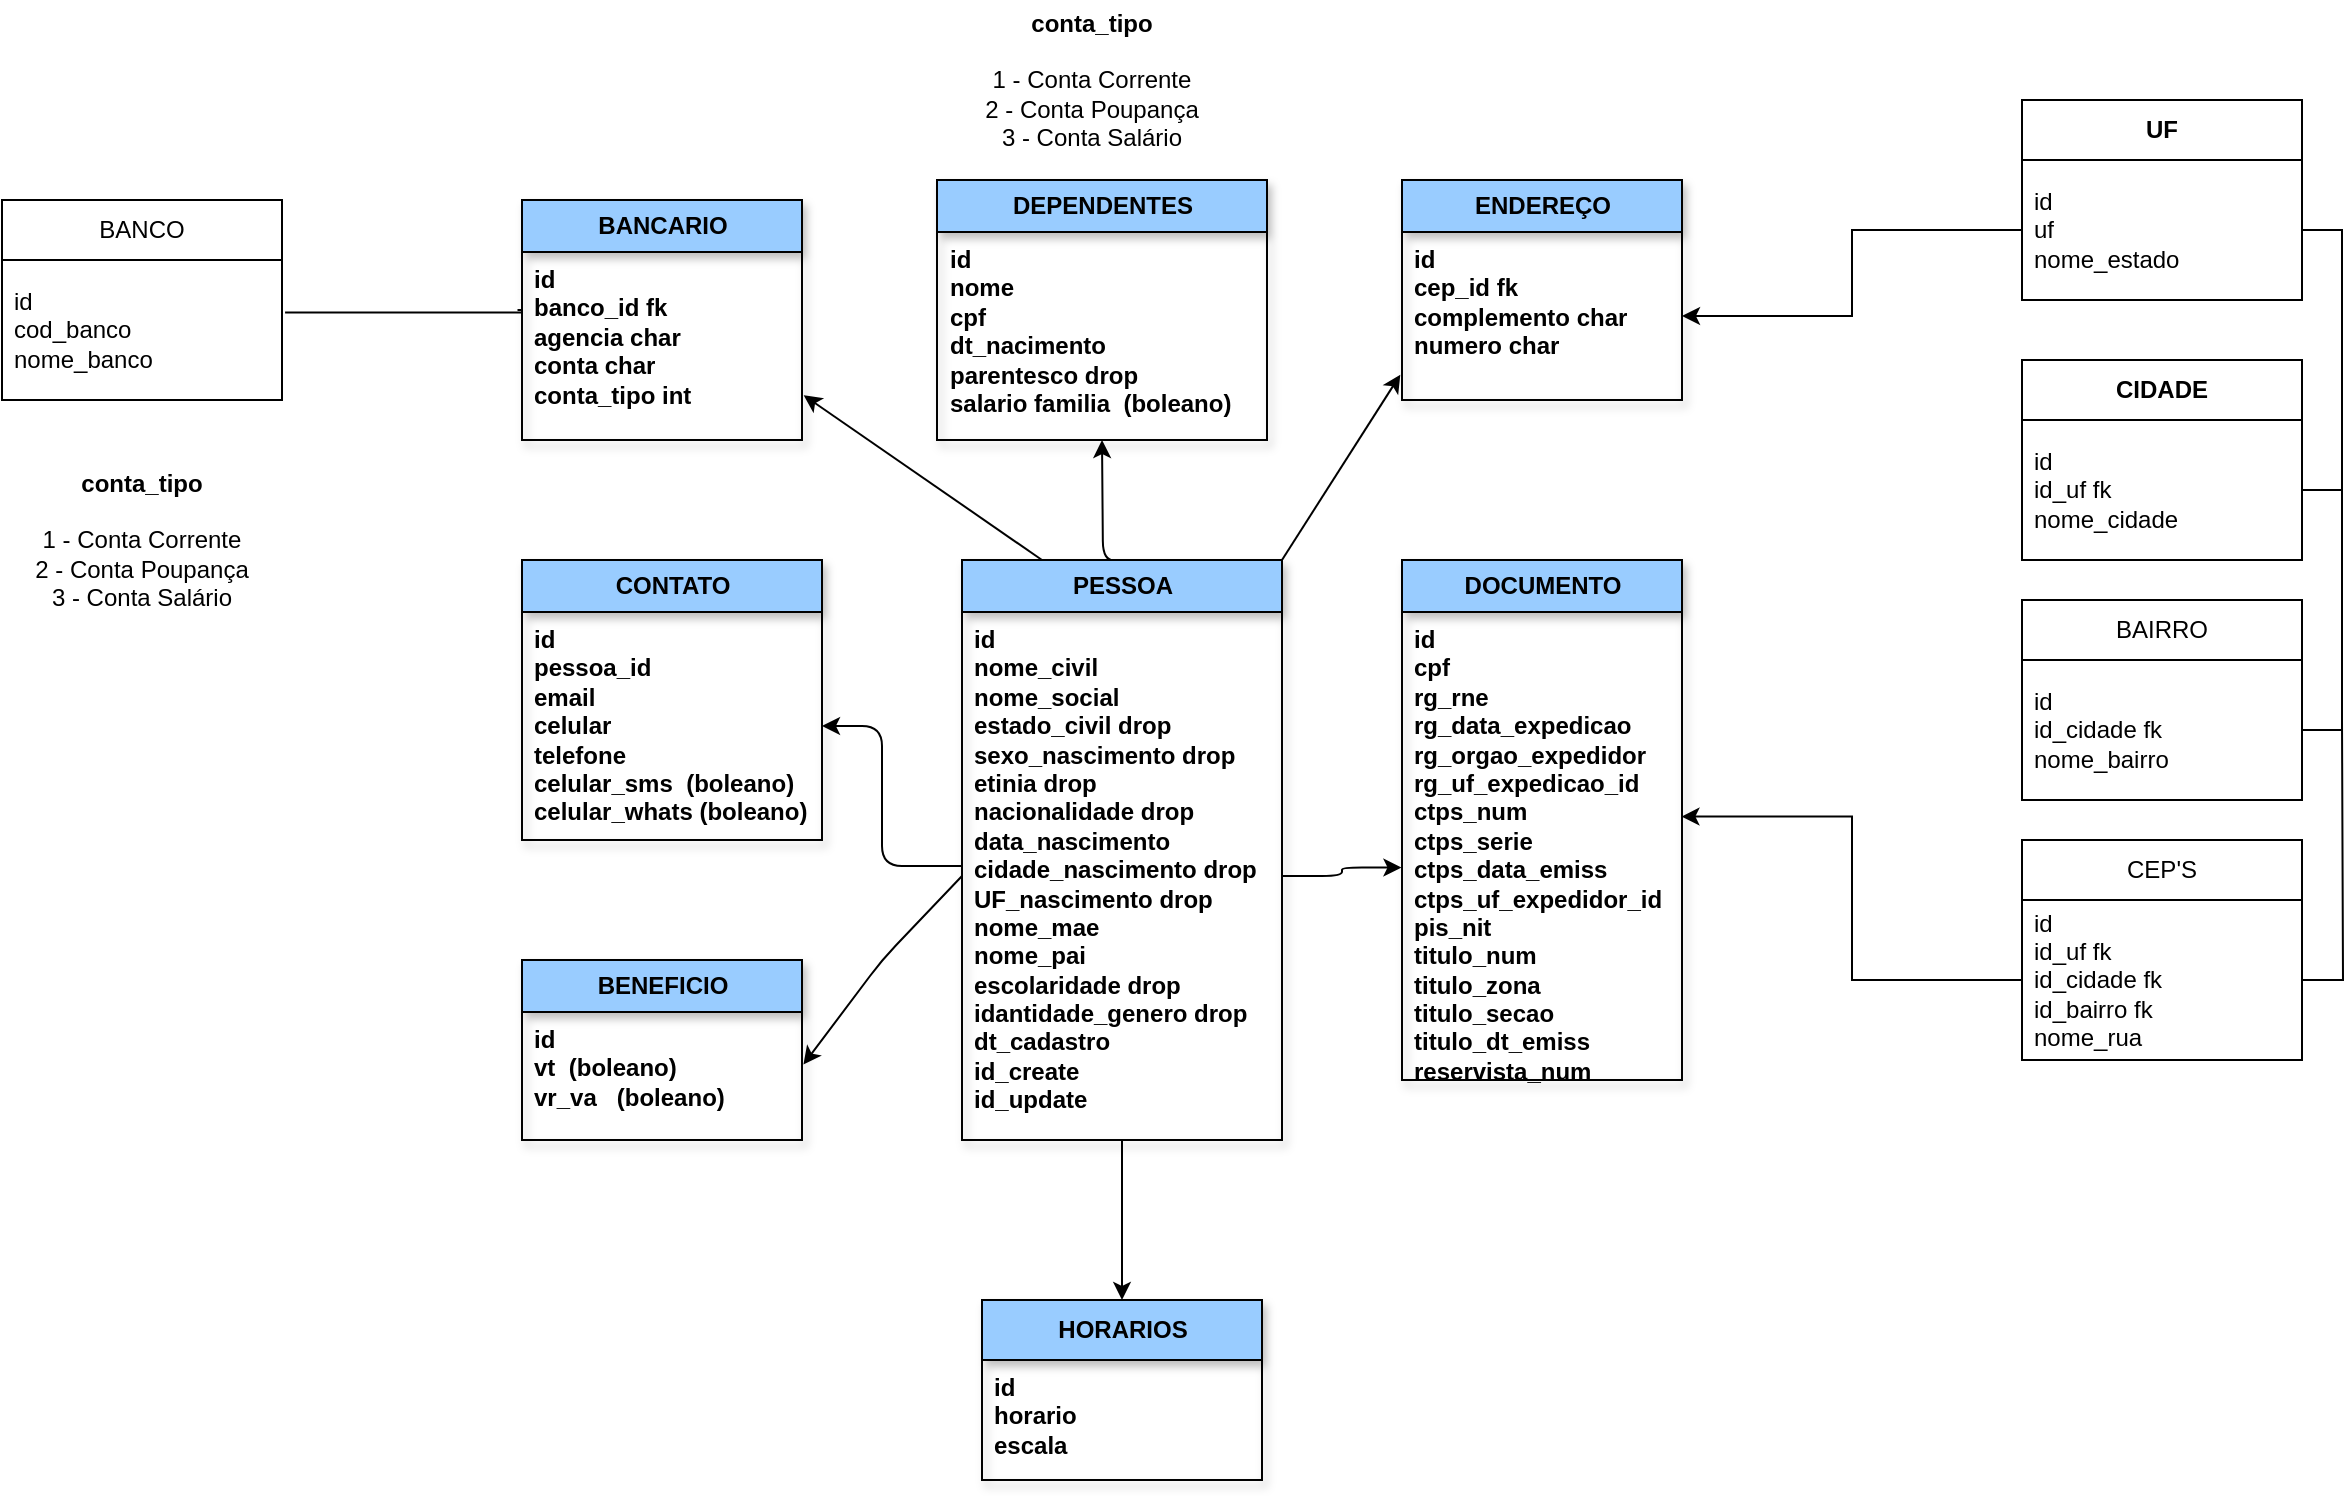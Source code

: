 <mxfile version="28.0.7">
  <diagram name="Página-1" id="O7C1xC7Q8GplFvh0ulun">
    <mxGraphModel dx="897" dy="450" grid="1" gridSize="10" guides="1" tooltips="1" connect="1" arrows="1" fold="1" page="1" pageScale="1" pageWidth="827" pageHeight="1169" math="0" shadow="0">
      <root>
        <mxCell id="0" />
        <mxCell id="1" parent="0" />
        <mxCell id="J4fAB6qt3DkY3SHolNCK-94" value="&lt;b&gt;UF&lt;/b&gt;" style="swimlane;fontStyle=0;childLayout=stackLayout;horizontal=1;startSize=30;horizontalStack=0;resizeParent=1;resizeParentMax=0;resizeLast=0;collapsible=1;marginBottom=0;whiteSpace=wrap;html=1;fillColor=light-dark(#FFFFFF,#1E4A76);" vertex="1" parent="1">
          <mxGeometry x="1270" y="380" width="140" height="100" as="geometry" />
        </mxCell>
        <mxCell id="J4fAB6qt3DkY3SHolNCK-96" value="id&lt;div&gt;uf&lt;/div&gt;&lt;div&gt;nome_estado&lt;/div&gt;" style="text;strokeColor=none;fillColor=none;align=left;verticalAlign=middle;spacingLeft=4;spacingRight=4;overflow=hidden;points=[[0,0.5],[1,0.5]];portConstraint=eastwest;rotatable=0;whiteSpace=wrap;html=1;" vertex="1" parent="J4fAB6qt3DkY3SHolNCK-94">
          <mxGeometry y="30" width="140" height="70" as="geometry" />
        </mxCell>
        <mxCell id="J4fAB6qt3DkY3SHolNCK-24" value="&lt;b&gt;CONTATO&lt;/b&gt;" style="swimlane;fontStyle=0;childLayout=stackLayout;horizontal=1;startSize=26;fillColor=#99CCFF;horizontalStack=0;resizeParent=1;resizeParentMax=0;resizeLast=0;collapsible=1;marginBottom=0;html=1;shadow=1;" vertex="1" parent="1">
          <mxGeometry x="520" y="610" width="150" height="140" as="geometry" />
        </mxCell>
        <mxCell id="J4fAB6qt3DkY3SHolNCK-25" value="&lt;b&gt;id&amp;nbsp;&lt;/b&gt;&lt;div&gt;&lt;b&gt;pessoa_id&lt;/b&gt;&lt;/div&gt;&lt;div&gt;&lt;b&gt;email&lt;/b&gt;&lt;/div&gt;&lt;div&gt;&lt;b&gt;celular&lt;/b&gt;&lt;/div&gt;&lt;div&gt;&lt;b&gt;telefone&lt;/b&gt;&lt;/div&gt;&lt;div&gt;&lt;b&gt;celular_sms&amp;nbsp;&lt;/b&gt;&lt;b style=&quot;background-color: transparent; color: light-dark(rgb(0, 0, 0), rgb(255, 255, 255));&quot;&gt;&amp;nbsp;&lt;/b&gt;&lt;b style=&quot;background-color: transparent; color: light-dark(rgb(0, 0, 0), rgb(255, 255, 255));&quot;&gt;(&lt;/b&gt;&lt;b style=&quot;background-color: transparent; color: light-dark(rgb(0, 0, 0), rgb(255, 255, 255));&quot;&gt;&lt;font style=&quot;color: light-dark(rgb(0, 0, 0), rgb(235, 0, 0));&quot;&gt;boleano&lt;/font&gt;&lt;/b&gt;&lt;b style=&quot;background-color: transparent; color: light-dark(rgb(0, 0, 0), rgb(255, 255, 255));&quot;&gt;)&lt;/b&gt;&lt;/div&gt;&lt;div&gt;&lt;b style=&quot;background-color: transparent; color: light-dark(rgb(0, 0, 0), rgb(255, 255, 255));&quot;&gt;celular_whats&amp;nbsp;&lt;/b&gt;&lt;b style=&quot;background-color: transparent; color: light-dark(rgb(0, 0, 0), rgb(255, 255, 255));&quot;&gt;(&lt;/b&gt;&lt;b style=&quot;background-color: transparent; color: light-dark(rgb(0, 0, 0), rgb(255, 255, 255));&quot;&gt;&lt;font style=&quot;color: light-dark(rgb(0, 0, 0), rgb(235, 0, 0));&quot;&gt;boleano&lt;/font&gt;&lt;/b&gt;&lt;b style=&quot;background-color: transparent; color: light-dark(rgb(0, 0, 0), rgb(255, 255, 255));&quot;&gt;)&lt;/b&gt;&lt;/div&gt;" style="text;strokeColor=none;fillColor=none;align=left;verticalAlign=top;spacingLeft=4;spacingRight=4;overflow=hidden;rotatable=0;points=[[0,0.5],[1,0.5]];portConstraint=eastwest;whiteSpace=wrap;html=1;shadow=1;" vertex="1" parent="J4fAB6qt3DkY3SHolNCK-24">
          <mxGeometry y="26" width="150" height="114" as="geometry" />
        </mxCell>
        <mxCell id="J4fAB6qt3DkY3SHolNCK-26" style="edgeStyle=orthogonalEdgeStyle;html=1;exitX=0.5;exitY=0;exitDx=0;exitDy=0;" edge="1" parent="1">
          <mxGeometry relative="1" as="geometry">
            <mxPoint x="822.05" y="610" as="sourcePoint" />
            <mxPoint x="810" y="550" as="targetPoint" />
          </mxGeometry>
        </mxCell>
        <mxCell id="J4fAB6qt3DkY3SHolNCK-27" style="edgeStyle=none;html=1;exitX=0.25;exitY=0;exitDx=0;exitDy=0;entryX=1.006;entryY=0.762;entryDx=0;entryDy=0;entryPerimeter=0;" edge="1" parent="1" source="J4fAB6qt3DkY3SHolNCK-28" target="J4fAB6qt3DkY3SHolNCK-37">
          <mxGeometry relative="1" as="geometry">
            <mxPoint x="670" y="560" as="targetPoint" />
          </mxGeometry>
        </mxCell>
        <mxCell id="J4fAB6qt3DkY3SHolNCK-28" value="&lt;b&gt;PESSOA&lt;/b&gt;" style="swimlane;fontStyle=0;childLayout=stackLayout;horizontal=1;startSize=26;fillColor=#99CCFF;horizontalStack=0;resizeParent=1;resizeParentMax=0;resizeLast=0;collapsible=1;marginBottom=0;html=1;shadow=1;" vertex="1" parent="1">
          <mxGeometry x="740" y="610" width="160" height="290" as="geometry">
            <mxRectangle x="-490" y="-930" width="90" height="30" as="alternateBounds" />
          </mxGeometry>
        </mxCell>
        <mxCell id="J4fAB6qt3DkY3SHolNCK-29" value="&lt;b&gt;id&lt;/b&gt;&lt;div&gt;&lt;b&gt;nome_civil&lt;/b&gt;&lt;/div&gt;&lt;div&gt;&lt;b&gt;nome_social&lt;/b&gt;&lt;/div&gt;&lt;div&gt;&lt;b&gt;estado_civil &lt;font style=&quot;color: light-dark(rgb(0, 0, 0), rgb(15, 211, 255));&quot;&gt;drop&lt;/font&gt;&lt;/b&gt;&lt;/div&gt;&lt;div&gt;&lt;b&gt;sexo_nascimento&amp;nbsp;&lt;/b&gt;&lt;b style=&quot;background-color: transparent; color: light-dark(rgb(0, 0, 0), rgb(255, 255, 255));&quot;&gt;&lt;font style=&quot;color: light-dark(rgb(0, 0, 0), rgb(15, 211, 255));&quot;&gt;drop&lt;/font&gt;&lt;/b&gt;&lt;/div&gt;&lt;div&gt;&lt;b&gt;etinia&amp;nbsp;&lt;/b&gt;&lt;b style=&quot;background-color: transparent; color: light-dark(rgb(0, 0, 0), rgb(255, 255, 255));&quot;&gt;&lt;font style=&quot;color: light-dark(rgb(0, 0, 0), rgb(15, 211, 255));&quot;&gt;drop&lt;/font&gt;&lt;/b&gt;&lt;/div&gt;&lt;div&gt;&lt;b&gt;nacionalidade&amp;nbsp;&lt;/b&gt;&lt;b style=&quot;background-color: transparent; color: light-dark(rgb(0, 0, 0), rgb(255, 255, 255));&quot;&gt;&lt;font style=&quot;color: light-dark(rgb(0, 0, 0), rgb(15, 211, 255));&quot;&gt;drop&lt;/font&gt;&lt;/b&gt;&lt;/div&gt;&lt;div&gt;&lt;b&gt;data_nascimento&amp;nbsp;&lt;/b&gt;&lt;/div&gt;&lt;div&gt;&lt;b&gt;cidade_nascimento&amp;nbsp;&lt;/b&gt;&lt;b style=&quot;background-color: transparent; color: light-dark(rgb(0, 0, 0), rgb(255, 255, 255));&quot;&gt;&lt;font style=&quot;color: light-dark(rgb(0, 0, 0), rgb(15, 211, 255));&quot;&gt;drop&lt;/font&gt;&lt;/b&gt;&lt;/div&gt;&lt;div&gt;&lt;b&gt;UF_nascimento&amp;nbsp;&lt;/b&gt;&lt;b style=&quot;background-color: transparent; color: light-dark(rgb(0, 0, 0), rgb(255, 255, 255));&quot;&gt;&lt;font style=&quot;color: light-dark(rgb(0, 0, 0), rgb(15, 211, 255));&quot;&gt;drop&lt;/font&gt;&lt;/b&gt;&lt;/div&gt;&lt;div&gt;&lt;b&gt;nome_mae&lt;/b&gt;&lt;/div&gt;&lt;div&gt;&lt;b&gt;nome_pai&lt;/b&gt;&lt;/div&gt;&lt;div&gt;&lt;b&gt;escolaridade&amp;nbsp;&lt;/b&gt;&lt;b style=&quot;background-color: transparent; color: light-dark(rgb(0, 0, 0), rgb(255, 255, 255));&quot;&gt;&lt;font style=&quot;color: light-dark(rgb(0, 0, 0), rgb(15, 211, 255));&quot;&gt;drop&lt;/font&gt;&lt;/b&gt;&lt;/div&gt;&lt;div&gt;&lt;b&gt;idantidade_genero&amp;nbsp;&lt;/b&gt;&lt;b style=&quot;background-color: transparent; color: light-dark(rgb(0, 0, 0), rgb(255, 255, 255));&quot;&gt;&lt;font style=&quot;color: light-dark(rgb(0, 0, 0), rgb(15, 211, 255));&quot;&gt;drop&lt;/font&gt;&lt;/b&gt;&lt;/div&gt;&lt;div&gt;&lt;b&gt;dt_cadastro&amp;nbsp;&lt;/b&gt;&lt;/div&gt;&lt;div&gt;&lt;b&gt;id_create&lt;/b&gt;&lt;/div&gt;&lt;div&gt;&lt;b&gt;id_update&lt;/b&gt;&lt;/div&gt;" style="text;strokeColor=none;fillColor=none;align=left;verticalAlign=top;spacingLeft=4;spacingRight=4;overflow=hidden;rotatable=0;points=[[0,0.5],[1,0.5]];portConstraint=eastwest;whiteSpace=wrap;html=1;shadow=1;" vertex="1" parent="J4fAB6qt3DkY3SHolNCK-28">
          <mxGeometry y="26" width="160" height="264" as="geometry" />
        </mxCell>
        <mxCell id="J4fAB6qt3DkY3SHolNCK-30" value="&lt;b&gt;DOCUMENTO&lt;/b&gt;" style="swimlane;fontStyle=0;childLayout=stackLayout;horizontal=1;startSize=26;fillColor=#99CCFF;horizontalStack=0;resizeParent=1;resizeParentMax=0;resizeLast=0;collapsible=1;marginBottom=0;html=1;shadow=1;" vertex="1" parent="1">
          <mxGeometry x="960" y="610" width="140" height="260" as="geometry" />
        </mxCell>
        <mxCell id="J4fAB6qt3DkY3SHolNCK-31" value="&lt;div&gt;&lt;b&gt;&lt;font&gt;id&lt;/font&gt;&lt;/b&gt;&lt;/div&gt;&lt;b&gt;&lt;font&gt;cpf&lt;/font&gt;&lt;/b&gt;&lt;div&gt;&lt;b&gt;&lt;font&gt;rg_rne&lt;/font&gt;&lt;/b&gt;&lt;/div&gt;&lt;div&gt;&lt;b&gt;&lt;font&gt;rg_data_expedicao&lt;/font&gt;&lt;/b&gt;&lt;/div&gt;&lt;div&gt;&lt;b&gt;&lt;font&gt;rg_orgao_expedidor&lt;/font&gt;&lt;/b&gt;&lt;/div&gt;&lt;div&gt;&lt;b&gt;rg_uf_expedicao_id&lt;/b&gt;&lt;/div&gt;&lt;div&gt;&lt;b&gt;&lt;font&gt;ctps_num&lt;/font&gt;&lt;/b&gt;&lt;/div&gt;&lt;div&gt;&lt;b&gt;&lt;font&gt;ctps_serie&lt;/font&gt;&lt;/b&gt;&lt;/div&gt;&lt;div&gt;&lt;span&gt;&lt;b style=&quot;&quot;&gt;&lt;font&gt;ctps_data_emiss&lt;/font&gt;&lt;/b&gt;&lt;/span&gt;&lt;/div&gt;&lt;div&gt;&lt;span&gt;&lt;b&gt;&lt;font&gt;ctps_uf_expedidor_id&lt;/font&gt;&lt;/b&gt;&lt;/span&gt;&lt;/div&gt;&lt;div&gt;&lt;span&gt;&lt;b&gt;&lt;font&gt;pis_nit&lt;/font&gt;&lt;/b&gt;&lt;/span&gt;&lt;/div&gt;&lt;div&gt;&lt;span&gt;&lt;b&gt;&lt;font&gt;titulo_num&lt;/font&gt;&lt;/b&gt;&lt;/span&gt;&lt;/div&gt;&lt;div&gt;&lt;span&gt;&lt;b&gt;&lt;font&gt;titulo_zona&lt;/font&gt;&lt;/b&gt;&lt;/span&gt;&lt;/div&gt;&lt;div&gt;&lt;span&gt;&lt;b&gt;&lt;font&gt;titulo_secao&lt;/font&gt;&lt;/b&gt;&lt;/span&gt;&lt;/div&gt;&lt;div&gt;&lt;span&gt;&lt;b&gt;&lt;font&gt;titulo_dt_emiss&lt;/font&gt;&lt;/b&gt;&lt;/span&gt;&lt;/div&gt;&lt;div&gt;&lt;span&gt;&lt;b style=&quot;&quot;&gt;&lt;font style=&quot;&quot;&gt;&lt;font&gt;reservista_num&lt;/font&gt;&lt;/font&gt;&lt;/b&gt;&lt;/span&gt;&lt;/div&gt;" style="text;strokeColor=none;fillColor=none;align=left;verticalAlign=top;spacingLeft=4;spacingRight=4;overflow=hidden;rotatable=0;points=[[0,0.5],[1,0.5]];portConstraint=eastwest;whiteSpace=wrap;html=1;shadow=1;" vertex="1" parent="J4fAB6qt3DkY3SHolNCK-30">
          <mxGeometry y="26" width="140" height="234" as="geometry" />
        </mxCell>
        <mxCell id="J4fAB6qt3DkY3SHolNCK-32" value="&lt;b&gt;ENDEREÇO&lt;/b&gt;" style="swimlane;fontStyle=0;childLayout=stackLayout;horizontal=1;startSize=26;fillColor=#99CCFF;horizontalStack=0;resizeParent=1;resizeParentMax=0;resizeLast=0;collapsible=1;marginBottom=0;html=1;shadow=1;" vertex="1" parent="1">
          <mxGeometry x="960" y="420" width="140" height="110" as="geometry" />
        </mxCell>
        <mxCell id="J4fAB6qt3DkY3SHolNCK-33" value="&lt;div&gt;&lt;b style=&quot;background-color: transparent;&quot;&gt;id&lt;/b&gt;&lt;/div&gt;&lt;div&gt;&lt;b style=&quot;background-color: transparent;&quot;&gt;cep_id&amp;nbsp;&lt;/b&gt;&lt;b style=&quot;background-color: transparent;&quot;&gt;&lt;font style=&quot;color: light-dark(rgb(0, 0, 0), rgb(179, 255, 102));&quot;&gt;fk&lt;/font&gt;&lt;/b&gt;&lt;/div&gt;&lt;div&gt;&lt;b&gt;complemento &lt;font style=&quot;color: light-dark(rgb(0, 0, 0), rgb(15, 211, 255));&quot;&gt;char&lt;/font&gt;&lt;/b&gt;&lt;/div&gt;&lt;div&gt;&lt;b&gt;numero&amp;nbsp;&lt;/b&gt;&lt;b style=&quot;background-color: transparent;&quot;&gt;&lt;font style=&quot;color: light-dark(rgb(0, 0, 0), rgb(15, 211, 255));&quot;&gt;char&lt;/font&gt;&lt;/b&gt;&lt;/div&gt;" style="text;strokeColor=none;fillColor=none;align=left;verticalAlign=top;spacingLeft=4;spacingRight=4;overflow=hidden;rotatable=0;points=[[0,0.5],[1,0.5]];portConstraint=eastwest;whiteSpace=wrap;html=1;shadow=1;" vertex="1" parent="J4fAB6qt3DkY3SHolNCK-32">
          <mxGeometry y="26" width="140" height="84" as="geometry" />
        </mxCell>
        <mxCell id="J4fAB6qt3DkY3SHolNCK-34" value="&lt;b&gt;HORARIOS&lt;/b&gt;" style="swimlane;fontStyle=0;childLayout=stackLayout;horizontal=1;startSize=30;fillColor=#99CCFF;horizontalStack=0;resizeParent=1;resizeParentMax=0;resizeLast=0;collapsible=1;marginBottom=0;html=1;shadow=1;" vertex="1" parent="1">
          <mxGeometry x="750" y="980" width="140" height="90" as="geometry" />
        </mxCell>
        <mxCell id="J4fAB6qt3DkY3SHolNCK-35" value="&lt;b&gt;id&lt;/b&gt;&lt;div&gt;&lt;b&gt;horario&lt;/b&gt;&lt;/div&gt;&lt;div&gt;&lt;b&gt;escala&lt;/b&gt;&lt;/div&gt;" style="text;strokeColor=none;fillColor=none;align=left;verticalAlign=top;spacingLeft=4;spacingRight=4;overflow=hidden;rotatable=0;points=[[0,0.5],[1,0.5]];portConstraint=eastwest;whiteSpace=wrap;html=1;shadow=1;" vertex="1" parent="J4fAB6qt3DkY3SHolNCK-34">
          <mxGeometry y="30" width="140" height="60" as="geometry" />
        </mxCell>
        <mxCell id="J4fAB6qt3DkY3SHolNCK-36" value="&lt;b&gt;BANCARIO&lt;/b&gt;" style="swimlane;fontStyle=0;childLayout=stackLayout;horizontal=1;startSize=26;fillColor=#99CCFF;horizontalStack=0;resizeParent=1;resizeParentMax=0;resizeLast=0;collapsible=1;marginBottom=0;html=1;shadow=1;" vertex="1" parent="1">
          <mxGeometry x="520" y="430" width="140" height="120" as="geometry" />
        </mxCell>
        <mxCell id="J4fAB6qt3DkY3SHolNCK-37" value="&lt;b&gt;id&lt;/b&gt;&lt;div&gt;&lt;b&gt;banco_id &lt;font style=&quot;color: light-dark(rgb(0, 0, 0), rgb(179, 255, 102));&quot;&gt;fk&lt;/font&gt;&lt;/b&gt;&lt;/div&gt;&lt;div&gt;&lt;b style=&quot;background-color: transparent; color: light-dark(rgb(0, 0, 0), rgb(255, 255, 255));&quot;&gt;agencia &lt;/b&gt;&lt;b style=&quot;background-color: transparent;&quot;&gt;&lt;font style=&quot;color: light-dark(rgb(0, 0, 0), rgb(15, 211, 255));&quot;&gt;char&lt;/font&gt;&lt;/b&gt;&lt;/div&gt;&lt;div&gt;&lt;b style=&quot;background-color: transparent; color: light-dark(rgb(0, 0, 0), rgb(255, 255, 255));&quot;&gt;conta &lt;/b&gt;&lt;b style=&quot;background-color: transparent;&quot;&gt;&lt;font style=&quot;color: light-dark(rgb(0, 0, 0), rgb(15, 211, 255));&quot;&gt;char&lt;/font&gt;&lt;/b&gt;&lt;/div&gt;&lt;div&gt;&lt;b&gt;conta_tipo&amp;nbsp;&lt;/b&gt;&lt;b style=&quot;background-color: transparent; color: light-dark(rgb(0, 0, 0), rgb(255, 255, 255));&quot;&gt;&lt;font style=&quot;color: light-dark(rgb(0, 0, 0), rgb(15, 211, 255));&quot;&gt;int&lt;/font&gt;&lt;/b&gt;&lt;/div&gt;" style="text;strokeColor=none;fillColor=none;align=left;verticalAlign=top;spacingLeft=4;spacingRight=4;overflow=hidden;rotatable=0;points=[[0,0.5],[1,0.5]];portConstraint=eastwest;whiteSpace=wrap;html=1;shadow=1;" vertex="1" parent="J4fAB6qt3DkY3SHolNCK-36">
          <mxGeometry y="26" width="140" height="94" as="geometry" />
        </mxCell>
        <mxCell id="J4fAB6qt3DkY3SHolNCK-38" value="&lt;b&gt;BENEFICIO&lt;/b&gt;" style="swimlane;fontStyle=0;childLayout=stackLayout;horizontal=1;startSize=26;fillColor=#99CCFF;horizontalStack=0;resizeParent=1;resizeParentMax=0;resizeLast=0;collapsible=1;marginBottom=0;html=1;shadow=1;" vertex="1" parent="1">
          <mxGeometry x="520" y="810" width="140" height="90" as="geometry" />
        </mxCell>
        <mxCell id="J4fAB6qt3DkY3SHolNCK-39" value="&lt;b&gt;id&lt;/b&gt;&lt;div&gt;&lt;b&gt;vt&amp;nbsp;&lt;/b&gt;&lt;b style=&quot;background-color: transparent; color: light-dark(rgb(0, 0, 0), rgb(255, 255, 255));&quot;&gt;&amp;nbsp;&lt;/b&gt;&lt;b style=&quot;background-color: transparent; color: light-dark(rgb(0, 0, 0), rgb(255, 255, 255));&quot;&gt;(&lt;/b&gt;&lt;b style=&quot;background-color: transparent; color: light-dark(rgb(0, 0, 0), rgb(255, 255, 255));&quot;&gt;&lt;font style=&quot;color: light-dark(rgb(0, 0, 0), rgb(235, 0, 0));&quot;&gt;boleano&lt;/font&gt;&lt;/b&gt;&lt;b style=&quot;background-color: transparent; color: light-dark(rgb(0, 0, 0), rgb(255, 255, 255));&quot;&gt;)&lt;/b&gt;&lt;/div&gt;&lt;div&gt;&lt;b&gt;vr_va&amp;nbsp;&amp;nbsp;&lt;/b&gt;&lt;b style=&quot;background-color: transparent; color: light-dark(rgb(0, 0, 0), rgb(255, 255, 255));&quot;&gt;&amp;nbsp;(&lt;/b&gt;&lt;b style=&quot;background-color: transparent;&quot;&gt;&lt;font style=&quot;color: light-dark(rgb(0, 0, 0), rgb(235, 0, 0));&quot;&gt;boleano&lt;/font&gt;&lt;/b&gt;&lt;b style=&quot;background-color: transparent; color: light-dark(rgb(0, 0, 0), rgb(255, 255, 255));&quot;&gt;)&lt;/b&gt;&lt;/div&gt;" style="text;strokeColor=none;fillColor=none;align=left;verticalAlign=top;spacingLeft=4;spacingRight=4;overflow=hidden;rotatable=0;points=[[0,0.5],[1,0.5]];portConstraint=eastwest;whiteSpace=wrap;html=1;shadow=1;" vertex="1" parent="J4fAB6qt3DkY3SHolNCK-38">
          <mxGeometry y="26" width="140" height="64" as="geometry" />
        </mxCell>
        <mxCell id="J4fAB6qt3DkY3SHolNCK-40" value="&lt;b&gt;DEPENDENTES&lt;/b&gt;" style="swimlane;fontStyle=0;childLayout=stackLayout;horizontal=1;startSize=26;fillColor=#99CCFF;horizontalStack=0;resizeParent=1;resizeParentMax=0;resizeLast=0;collapsible=1;marginBottom=0;html=1;shadow=1;" vertex="1" parent="1">
          <mxGeometry x="727.5" y="420" width="165" height="130" as="geometry" />
        </mxCell>
        <mxCell id="J4fAB6qt3DkY3SHolNCK-41" value="&lt;b&gt;id&lt;br&gt;&lt;/b&gt;&lt;div&gt;&lt;b&gt;nome&lt;/b&gt;&lt;/div&gt;&lt;div&gt;&lt;b&gt;cpf&lt;/b&gt;&lt;/div&gt;&lt;div&gt;&lt;b&gt;dt_nacimento&lt;/b&gt;&lt;/div&gt;&lt;div&gt;&lt;b&gt;parentesco&amp;nbsp;&lt;/b&gt;&lt;b style=&quot;background-color: transparent; color: light-dark(rgb(0, 0, 0), rgb(255, 255, 255));&quot;&gt;&lt;font style=&quot;color: light-dark(rgb(0, 0, 0), rgb(15, 211, 255));&quot;&gt;drop&lt;/font&gt;&lt;/b&gt;&lt;/div&gt;&lt;div&gt;&lt;b&gt;salario familia&amp;nbsp;&lt;/b&gt;&lt;b style=&quot;background-color: transparent; color: light-dark(rgb(0, 0, 0), rgb(255, 255, 255));&quot;&gt;&amp;nbsp;&lt;/b&gt;&lt;b style=&quot;background-color: transparent; color: light-dark(rgb(0, 0, 0), rgb(255, 255, 255));&quot;&gt;(&lt;/b&gt;&lt;b style=&quot;background-color: transparent; color: light-dark(rgb(0, 0, 0), rgb(255, 255, 255));&quot;&gt;&lt;font style=&quot;color: light-dark(rgb(0, 0, 0), rgb(235, 0, 0));&quot;&gt;boleano&lt;/font&gt;&lt;/b&gt;&lt;b style=&quot;background-color: transparent; color: light-dark(rgb(0, 0, 0), rgb(255, 255, 255));&quot;&gt;)&lt;/b&gt;&lt;/div&gt;" style="text;strokeColor=none;fillColor=none;align=left;verticalAlign=top;spacingLeft=4;spacingRight=4;overflow=hidden;rotatable=0;points=[[0,0.5],[1,0.5]];portConstraint=eastwest;whiteSpace=wrap;html=1;shadow=1;" vertex="1" parent="J4fAB6qt3DkY3SHolNCK-40">
          <mxGeometry y="26" width="165" height="104" as="geometry" />
        </mxCell>
        <mxCell id="J4fAB6qt3DkY3SHolNCK-42" style="edgeStyle=orthogonalEdgeStyle;html=1;exitX=1;exitY=0.5;exitDx=0;exitDy=0;entryX=-0.002;entryY=0.546;entryDx=0;entryDy=0;entryPerimeter=0;" edge="1" parent="1" source="J4fAB6qt3DkY3SHolNCK-29" target="J4fAB6qt3DkY3SHolNCK-31">
          <mxGeometry relative="1" as="geometry" />
        </mxCell>
        <mxCell id="J4fAB6qt3DkY3SHolNCK-43" style="edgeStyle=orthogonalEdgeStyle;html=1;entryX=1;entryY=0.5;entryDx=0;entryDy=0;" edge="1" parent="1" source="J4fAB6qt3DkY3SHolNCK-29" target="J4fAB6qt3DkY3SHolNCK-25">
          <mxGeometry relative="1" as="geometry">
            <Array as="points">
              <mxPoint x="700" y="763" />
              <mxPoint x="700" y="693" />
            </Array>
          </mxGeometry>
        </mxCell>
        <mxCell id="J4fAB6qt3DkY3SHolNCK-44" style="edgeStyle=none;html=1;exitX=0;exitY=0.5;exitDx=0;exitDy=0;entryX=1.005;entryY=0.411;entryDx=0;entryDy=0;entryPerimeter=0;" edge="1" parent="1" source="J4fAB6qt3DkY3SHolNCK-29" target="J4fAB6qt3DkY3SHolNCK-39">
          <mxGeometry relative="1" as="geometry">
            <mxPoint x="670" y="840" as="targetPoint" />
            <Array as="points">
              <mxPoint x="700" y="810" />
            </Array>
          </mxGeometry>
        </mxCell>
        <mxCell id="J4fAB6qt3DkY3SHolNCK-45" style="edgeStyle=none;html=1;exitX=1;exitY=0;exitDx=0;exitDy=0;entryX=-0.006;entryY=0.849;entryDx=0;entryDy=0;entryPerimeter=0;" edge="1" parent="1" source="J4fAB6qt3DkY3SHolNCK-28" target="J4fAB6qt3DkY3SHolNCK-33">
          <mxGeometry relative="1" as="geometry" />
        </mxCell>
        <mxCell id="J4fAB6qt3DkY3SHolNCK-46" style="edgeStyle=none;html=1;" edge="1" parent="1" source="J4fAB6qt3DkY3SHolNCK-29" target="J4fAB6qt3DkY3SHolNCK-34">
          <mxGeometry relative="1" as="geometry" />
        </mxCell>
        <mxCell id="J4fAB6qt3DkY3SHolNCK-62" value="&lt;b&gt;CIDADE&lt;/b&gt;" style="swimlane;fontStyle=0;childLayout=stackLayout;horizontal=1;startSize=30;horizontalStack=0;resizeParent=1;resizeParentMax=0;resizeLast=0;collapsible=1;marginBottom=0;whiteSpace=wrap;html=1;fillColor=light-dark(#FFFFFF,#1E4A76);" vertex="1" parent="1">
          <mxGeometry x="1270" y="510" width="140" height="100" as="geometry" />
        </mxCell>
        <mxCell id="J4fAB6qt3DkY3SHolNCK-63" value="id&lt;div&gt;id_uf &lt;font style=&quot;color: light-dark(rgb(0, 0, 0), rgb(179, 255, 102));&quot;&gt;fk&lt;/font&gt;&lt;/div&gt;&lt;div&gt;nome_cidade&lt;/div&gt;" style="text;strokeColor=none;fillColor=none;align=left;verticalAlign=middle;spacingLeft=4;spacingRight=4;overflow=hidden;points=[[0,0.5],[1,0.5]];portConstraint=eastwest;rotatable=0;whiteSpace=wrap;html=1;" vertex="1" parent="J4fAB6qt3DkY3SHolNCK-62">
          <mxGeometry y="30" width="140" height="70" as="geometry" />
        </mxCell>
        <mxCell id="J4fAB6qt3DkY3SHolNCK-64" value="CEP&#39;S" style="swimlane;fontStyle=0;childLayout=stackLayout;horizontal=1;startSize=30;horizontalStack=0;resizeParent=1;resizeParentMax=0;resizeLast=0;collapsible=1;marginBottom=0;whiteSpace=wrap;html=1;fillColor=light-dark(#FFFFFF,#1E4A76);" vertex="1" parent="1">
          <mxGeometry x="1270" y="750" width="140" height="110" as="geometry" />
        </mxCell>
        <mxCell id="J4fAB6qt3DkY3SHolNCK-65" value="id&lt;div&gt;id_uf&lt;font style=&quot;color: light-dark(rgb(0, 0, 0), rgb(179, 255, 102));&quot;&gt; fk&lt;/font&gt;&lt;/div&gt;&lt;div&gt;id_cidade &lt;font style=&quot;color: light-dark(rgb(0, 0, 0), rgb(179, 255, 102));&quot;&gt;fk&lt;/font&gt;&lt;/div&gt;&lt;div&gt;&lt;div&gt;id_bairro &lt;font style=&quot;color: light-dark(rgb(0, 0, 0), rgb(179, 255, 102));&quot;&gt;fk&lt;/font&gt;&lt;/div&gt;&lt;/div&gt;&lt;div&gt;nome_rua&lt;/div&gt;" style="text;strokeColor=none;fillColor=none;align=left;verticalAlign=middle;spacingLeft=4;spacingRight=4;overflow=hidden;points=[[0,0.5],[1,0.5]];portConstraint=eastwest;rotatable=0;whiteSpace=wrap;html=1;" vertex="1" parent="J4fAB6qt3DkY3SHolNCK-64">
          <mxGeometry y="30" width="140" height="80" as="geometry" />
        </mxCell>
        <mxCell id="J4fAB6qt3DkY3SHolNCK-66" value="BAIRRO" style="swimlane;fontStyle=0;childLayout=stackLayout;horizontal=1;startSize=30;horizontalStack=0;resizeParent=1;resizeParentMax=0;resizeLast=0;collapsible=1;marginBottom=0;whiteSpace=wrap;html=1;fillColor=light-dark(#FFFFFF,#1E4A76);" vertex="1" parent="1">
          <mxGeometry x="1270" y="630" width="140" height="100" as="geometry" />
        </mxCell>
        <mxCell id="J4fAB6qt3DkY3SHolNCK-104" style="edgeStyle=orthogonalEdgeStyle;rounded=0;orthogonalLoop=1;jettySize=auto;html=1;endArrow=none;endFill=0;" edge="1" parent="J4fAB6qt3DkY3SHolNCK-66" source="J4fAB6qt3DkY3SHolNCK-67">
          <mxGeometry relative="1" as="geometry">
            <mxPoint x="160" y="-60" as="targetPoint" />
            <Array as="points">
              <mxPoint x="160" y="65" />
            </Array>
          </mxGeometry>
        </mxCell>
        <mxCell id="J4fAB6qt3DkY3SHolNCK-67" value="id&lt;div&gt;id_cidade &lt;font style=&quot;color: light-dark(rgb(0, 0, 0), rgb(179, 255, 102));&quot;&gt;fk&lt;/font&gt;&lt;/div&gt;&lt;div&gt;nome_bairro&lt;/div&gt;" style="text;strokeColor=none;fillColor=none;align=left;verticalAlign=middle;spacingLeft=4;spacingRight=4;overflow=hidden;points=[[0,0.5],[1,0.5]];portConstraint=eastwest;rotatable=0;whiteSpace=wrap;html=1;" vertex="1" parent="J4fAB6qt3DkY3SHolNCK-66">
          <mxGeometry y="30" width="140" height="70" as="geometry" />
        </mxCell>
        <mxCell id="J4fAB6qt3DkY3SHolNCK-80" value="BANCO" style="swimlane;fontStyle=0;childLayout=stackLayout;horizontal=1;startSize=30;horizontalStack=0;resizeParent=1;resizeParentMax=0;resizeLast=0;collapsible=1;marginBottom=0;whiteSpace=wrap;html=1;fillColor=light-dark(#FFFFFF,#1E4A76);" vertex="1" parent="1">
          <mxGeometry x="260" y="430" width="140" height="100" as="geometry" />
        </mxCell>
        <mxCell id="J4fAB6qt3DkY3SHolNCK-82" value="id&lt;div&gt;&lt;span style=&quot;background-color: transparent; color: light-dark(rgb(0, 0, 0), rgb(255, 255, 255));&quot;&gt;cod_banco&lt;/span&gt;&lt;/div&gt;&lt;div&gt;&lt;span style=&quot;background-color: transparent; color: light-dark(rgb(0, 0, 0), rgb(255, 255, 255));&quot;&gt;nome_banco&lt;/span&gt;&lt;/div&gt;" style="text;strokeColor=none;fillColor=none;align=left;verticalAlign=middle;spacingLeft=4;spacingRight=4;overflow=hidden;points=[[0,0.5],[1,0.5]];portConstraint=eastwest;rotatable=0;whiteSpace=wrap;html=1;" vertex="1" parent="J4fAB6qt3DkY3SHolNCK-80">
          <mxGeometry y="30" width="140" height="70" as="geometry" />
        </mxCell>
        <mxCell id="J4fAB6qt3DkY3SHolNCK-81" style="edgeStyle=orthogonalEdgeStyle;rounded=0;orthogonalLoop=1;jettySize=auto;html=1;exitX=1.011;exitY=0.375;exitDx=0;exitDy=0;endArrow=none;endFill=0;entryX=-0.016;entryY=0.309;entryDx=0;entryDy=0;entryPerimeter=0;exitPerimeter=0;" edge="1" parent="1" source="J4fAB6qt3DkY3SHolNCK-82" target="J4fAB6qt3DkY3SHolNCK-37">
          <mxGeometry relative="1" as="geometry">
            <mxPoint x="380" y="525" as="targetPoint" />
            <Array as="points">
              <mxPoint x="520" y="486" />
              <mxPoint x="520" y="485" />
            </Array>
          </mxGeometry>
        </mxCell>
        <mxCell id="J4fAB6qt3DkY3SHolNCK-88" value="&lt;b&gt;conta_tipo&lt;/b&gt;&lt;div&gt;&lt;br&gt;&lt;/div&gt;&lt;div&gt;1 - Conta Corrente&lt;/div&gt;&lt;div&gt;2 - Conta Poupança&lt;/div&gt;&lt;div&gt;3 - Conta Salário&lt;/div&gt;" style="text;html=1;align=center;verticalAlign=middle;whiteSpace=wrap;rounded=0;" vertex="1" parent="1">
          <mxGeometry x="265" y="560" width="130" height="80" as="geometry" />
        </mxCell>
        <mxCell id="J4fAB6qt3DkY3SHolNCK-103" style="edgeStyle=orthogonalEdgeStyle;rounded=0;orthogonalLoop=1;jettySize=auto;html=1;entryX=1;entryY=0.5;entryDx=0;entryDy=0;endArrow=none;endFill=0;" edge="1" parent="1" source="J4fAB6qt3DkY3SHolNCK-96" target="J4fAB6qt3DkY3SHolNCK-63">
          <mxGeometry relative="1" as="geometry">
            <Array as="points">
              <mxPoint x="1430" y="445" />
              <mxPoint x="1430" y="575" />
            </Array>
          </mxGeometry>
        </mxCell>
        <mxCell id="J4fAB6qt3DkY3SHolNCK-105" style="edgeStyle=orthogonalEdgeStyle;rounded=0;orthogonalLoop=1;jettySize=auto;html=1;endArrow=none;endFill=0;" edge="1" parent="1" source="J4fAB6qt3DkY3SHolNCK-65">
          <mxGeometry relative="1" as="geometry">
            <mxPoint x="1430" y="690" as="targetPoint" />
          </mxGeometry>
        </mxCell>
        <mxCell id="J4fAB6qt3DkY3SHolNCK-106" style="edgeStyle=orthogonalEdgeStyle;rounded=0;orthogonalLoop=1;jettySize=auto;html=1;entryX=1;entryY=0.5;entryDx=0;entryDy=0;" edge="1" parent="1" source="J4fAB6qt3DkY3SHolNCK-96" target="J4fAB6qt3DkY3SHolNCK-33">
          <mxGeometry relative="1" as="geometry" />
        </mxCell>
        <mxCell id="J4fAB6qt3DkY3SHolNCK-107" style="edgeStyle=orthogonalEdgeStyle;rounded=0;orthogonalLoop=1;jettySize=auto;html=1;entryX=0.998;entryY=0.437;entryDx=0;entryDy=0;entryPerimeter=0;" edge="1" parent="1" source="J4fAB6qt3DkY3SHolNCK-65" target="J4fAB6qt3DkY3SHolNCK-31">
          <mxGeometry relative="1" as="geometry" />
        </mxCell>
        <mxCell id="J4fAB6qt3DkY3SHolNCK-108" value="&lt;b&gt;conta_tipo&lt;/b&gt;&lt;div&gt;&lt;br&gt;&lt;/div&gt;&lt;div&gt;1 - Conta Corrente&lt;/div&gt;&lt;div&gt;2 - Conta Poupança&lt;/div&gt;&lt;div&gt;3 - Conta Salário&lt;/div&gt;" style="text;html=1;align=center;verticalAlign=middle;whiteSpace=wrap;rounded=0;" vertex="1" parent="1">
          <mxGeometry x="740" y="330" width="130" height="80" as="geometry" />
        </mxCell>
      </root>
    </mxGraphModel>
  </diagram>
</mxfile>
